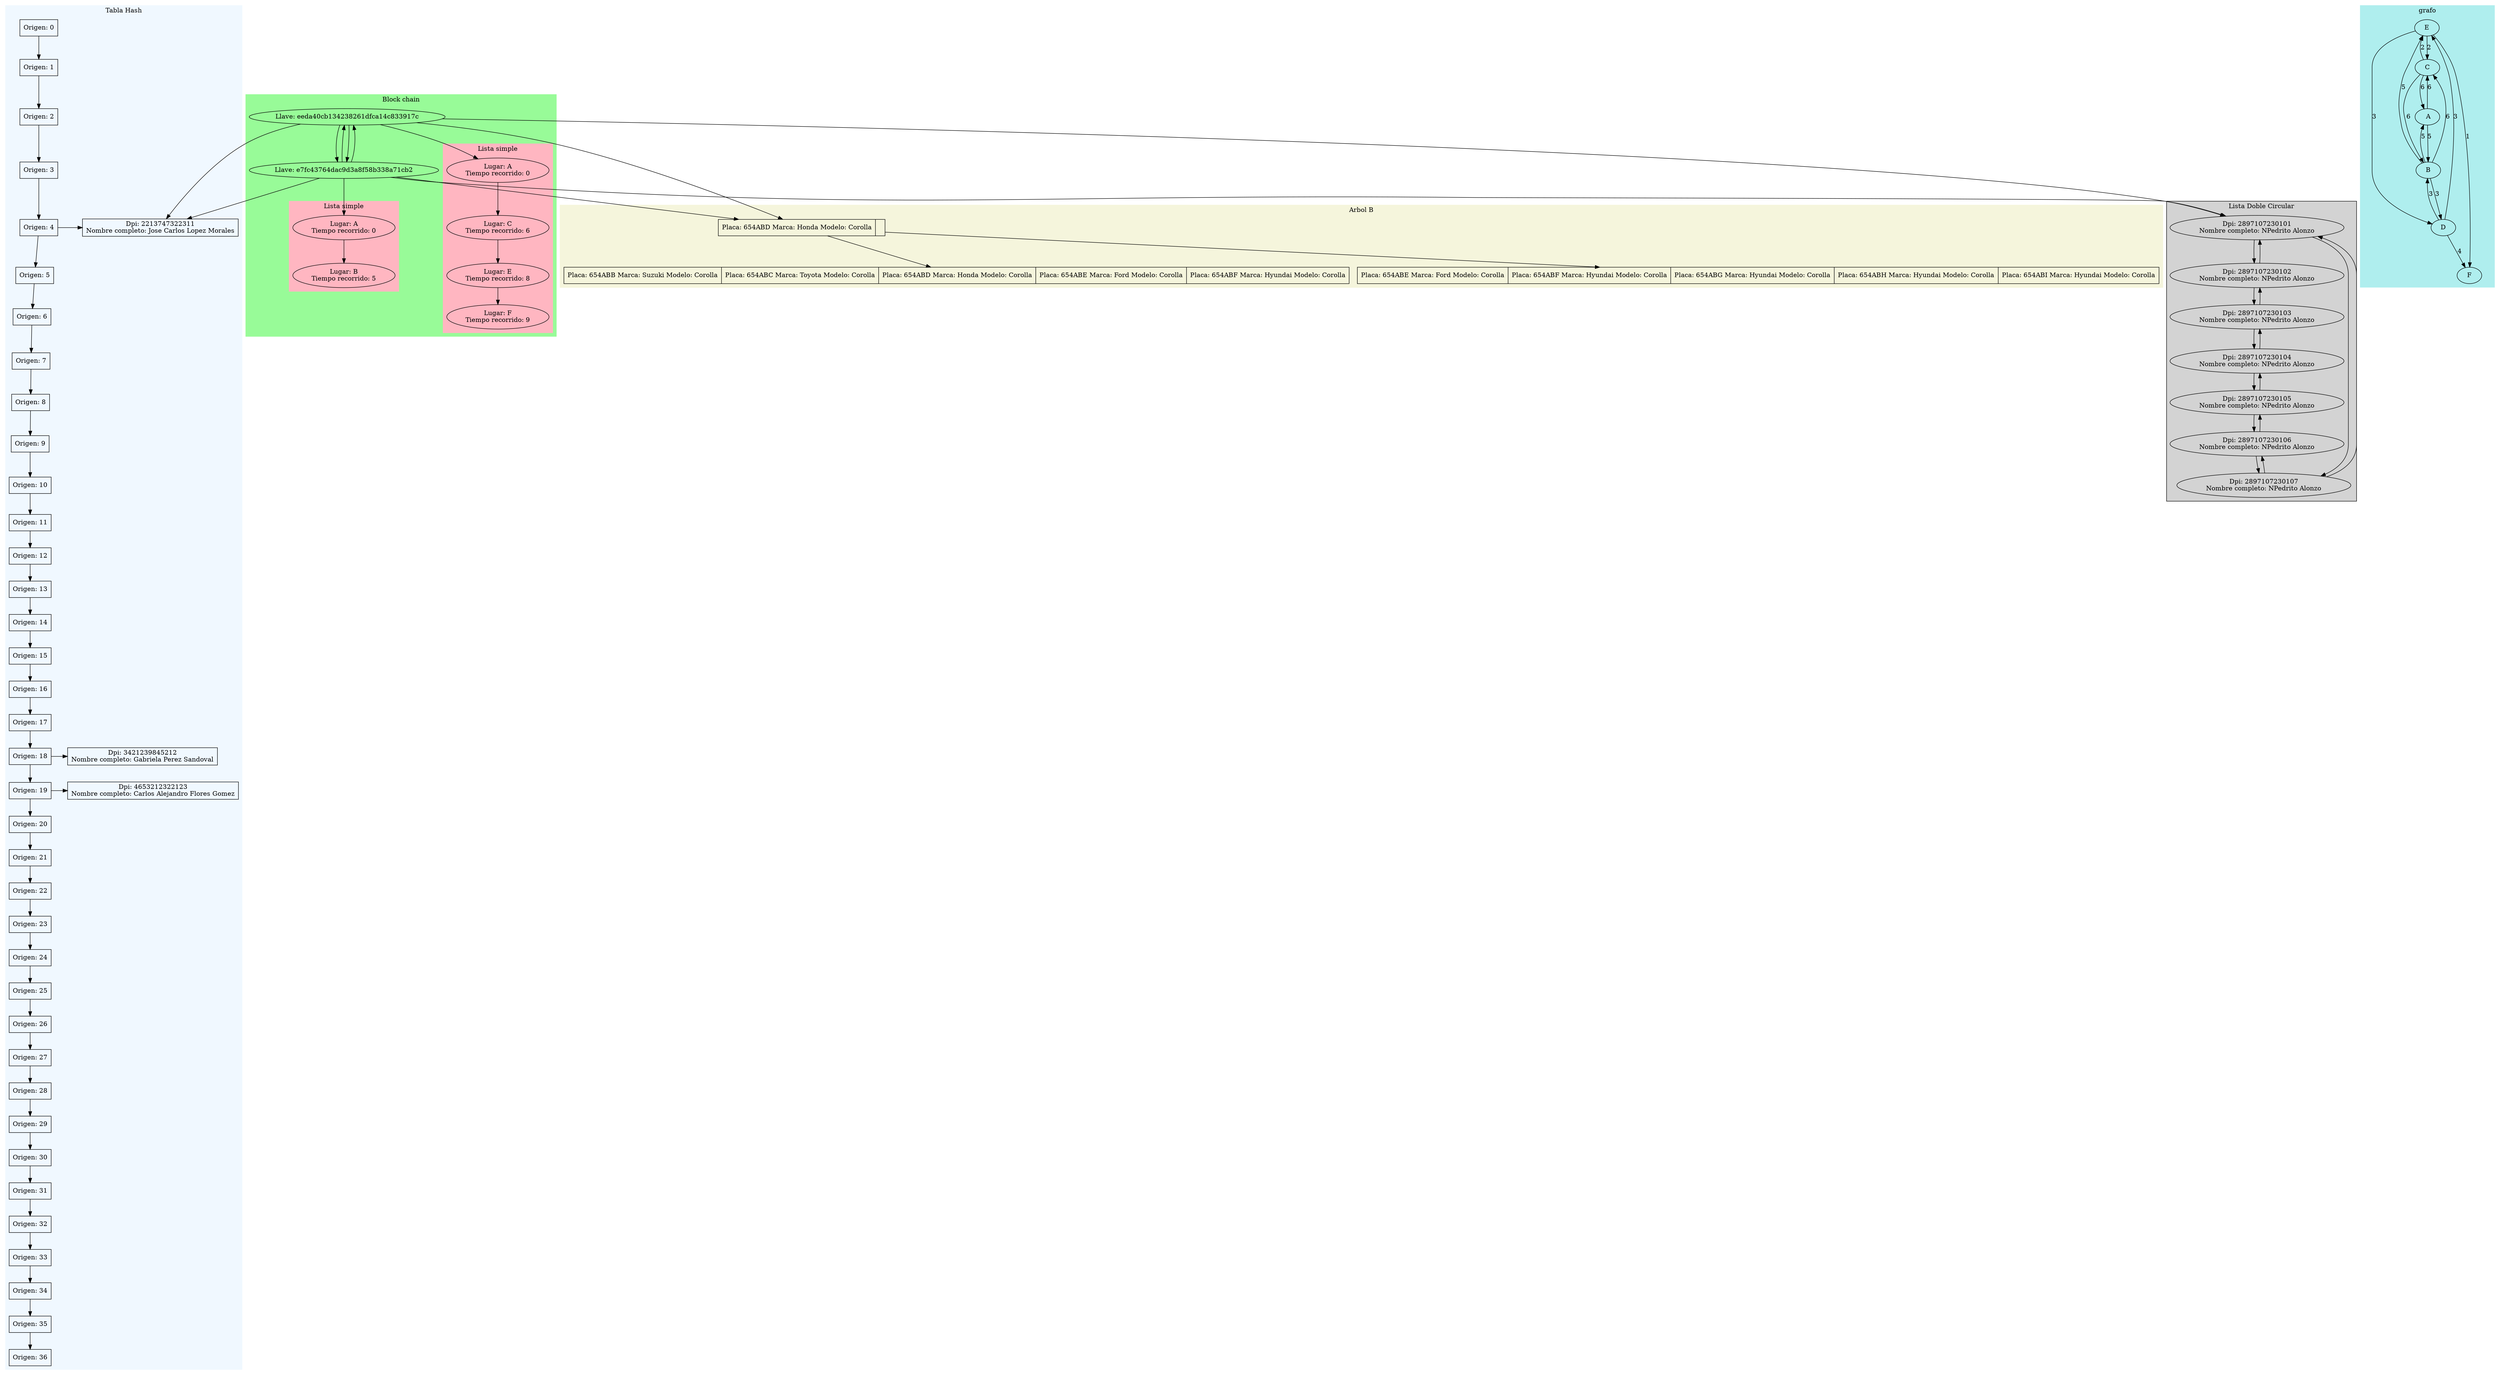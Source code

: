 digraph BlockChain{
subgraph cluster_hash{
style = filled
color=aliceblue
label="Tabla Hash"
0 [ shape = box label = "Origen: 0" ]
0 -> 1
1 [ shape = box label = "Origen: 1" ]
1 -> 2
2 [ shape = box label = "Origen: 2" ]
2 -> 3
3 [ shape = box label = "Origen: 3" ]
3 -> 4
4 [ shape = box label = "Origen: 4" ]
4 -> "2213747322311"
"2213747322311" [shape = box label = "Dpi: 2213747322311
Nombre completo: Jose Carlos Lopez Morales"]
{rank = same; 4; "2213747322311"; }
4 -> 5
5 [ shape = box label = "Origen: 5" ]
5 -> 6
6 [ shape = box label = "Origen: 6" ]
6 -> 7
7 [ shape = box label = "Origen: 7" ]
7 -> 8
8 [ shape = box label = "Origen: 8" ]
8 -> 9
9 [ shape = box label = "Origen: 9" ]
9 -> 10
10 [ shape = box label = "Origen: 10" ]
10 -> 11
11 [ shape = box label = "Origen: 11" ]
11 -> 12
12 [ shape = box label = "Origen: 12" ]
12 -> 13
13 [ shape = box label = "Origen: 13" ]
13 -> 14
14 [ shape = box label = "Origen: 14" ]
14 -> 15
15 [ shape = box label = "Origen: 15" ]
15 -> 16
16 [ shape = box label = "Origen: 16" ]
16 -> 17
17 [ shape = box label = "Origen: 17" ]
17 -> 18
18 [ shape = box label = "Origen: 18" ]
18 -> "3421239845212"
"3421239845212" [shape = box label = "Dpi: 3421239845212
Nombre completo: Gabriela Perez Sandoval"]
{rank = same; 18; "3421239845212"; }
18 -> 19
19 [ shape = box label = "Origen: 19" ]
19 -> "4653212322123"
"4653212322123" [shape = box label = "Dpi: 4653212322123
Nombre completo: Carlos Alejandro Flores Gomez"]
{rank = same; 19; "4653212322123"; }
19 -> 20
20 [ shape = box label = "Origen: 20" ]
20 -> 21
21 [ shape = box label = "Origen: 21" ]
21 -> 22
22 [ shape = box label = "Origen: 22" ]
22 -> 23
23 [ shape = box label = "Origen: 23" ]
23 -> 24
24 [ shape = box label = "Origen: 24" ]
24 -> 25
25 [ shape = box label = "Origen: 25" ]
25 -> 26
26 [ shape = box label = "Origen: 26" ]
26 -> 27
27 [ shape = box label = "Origen: 27" ]
27 -> 28
28 [ shape = box label = "Origen: 28" ]
28 -> 29
29 [ shape = box label = "Origen: 29" ]
29 -> 30
30 [ shape = box label = "Origen: 30" ]
30 -> 31
31 [ shape = box label = "Origen: 31" ]
31 -> 32
32 [ shape = box label = "Origen: 32" ]
32 -> 33
33 [ shape = box label = "Origen: 33" ]
33 -> 34
34 [ shape = box label = "Origen: 34" ]
34 -> 35
35 [ shape = box label = "Origen: 35" ]
35 -> 36
36 [ shape = box label = "Origen: 36" ]
}
subgraph cluster_doble{
style=filled
label="Lista Doble Circular"
Color=aquamarine
"2897107230101" [label = "Dpi: 2897107230101
Nombre completo: NPedrito Alonzo"]
"2897107230101" -> "2897107230102"
"2897107230102" [label = "Dpi: 2897107230102
Nombre completo: NPedrito Alonzo"]
"2897107230102" -> "2897107230103"
"2897107230103" [label = "Dpi: 2897107230103
Nombre completo: NPedrito Alonzo"]
"2897107230103" -> "2897107230104"
"2897107230104" [label = "Dpi: 2897107230104
Nombre completo: NPedrito Alonzo"]
"2897107230104" -> "2897107230105"
"2897107230105" [label = "Dpi: 2897107230105
Nombre completo: NPedrito Alonzo"]
"2897107230105" -> "2897107230106"
"2897107230106" [label = "Dpi: 2897107230106
Nombre completo: NPedrito Alonzo"]
"2897107230106" -> "2897107230107"
"2897107230107" [label = "Dpi: 2897107230107
Nombre completo: NPedrito Alonzo"]
"2897107230107" -> "2897107230101"
"2897107230101" -> "2897107230107"
"2897107230107" -> "2897107230106"
"2897107230106" -> "2897107230105"
"2897107230105" -> "2897107230104"
"2897107230104" -> "2897107230103"
"2897107230103" -> "2897107230102"
"2897107230102" -> "2897107230101"
}
subgraph cluster_arbolB{
style=filled
label="Arbol B"
color=beige
"Estructuras.NodoAB@3cb23549" [shape = record label = "<654ABD>Placa: 654ABD
 Marca: Honda
 Modelo: Corolla|"]
"Estructuras.NodoAB@3cb23549" -> "Estructuras.NodoAB@367f4a37"
"Estructuras.NodoAB@367f4a37" [shape = record label = "<654ABB>Placa: 654ABB
 Marca: Suzuki
 Modelo: Corolla|<654ABC>Placa: 654ABC
 Marca: Toyota
 Modelo: Corolla|<654ABD>Placa: 654ABD
 Marca: Honda
 Modelo: Corolla|<654ABE>Placa: 654ABE
 Marca: Ford
 Modelo: Corolla|<654ABF>Placa: 654ABF
 Marca: Hyundai
 Modelo: Corolla"]
"Estructuras.NodoAB@3cb23549" -> "Estructuras.NodoAB@17a4843d"
"Estructuras.NodoAB@17a4843d" [shape = record label = "<654ABE>Placa: 654ABE
 Marca: Ford
 Modelo: Corolla|<654ABF>Placa: 654ABF
 Marca: Hyundai
 Modelo: Corolla|<654ABG>Placa: 654ABG
 Marca: Hyundai
 Modelo: Corolla|<654ABH>Placa: 654ABH
 Marca: Hyundai
 Modelo: Corolla|<654ABI>Placa: 654ABI
 Marca: Hyundai
 Modelo: Corolla"]
}
subgraph cluster_block{label="Block chain"style=filled
color=palegreen"Estructuras.NodoL@62d3180d" [label = "Llave: eeda40cb134238261dfca14c833917c"]
"Estructuras.NodoL@62d3180d" -> "Estructuras.NodoL@4fe66163"
"Estructuras.NodoL@62d3180d" -> "2213747322311"
"Estructuras.NodoL@62d3180d" -> "2897107230101"
"Estructuras.NodoL@62d3180d" -> "Estructuras.NodoAB@3cb23549"
"Estructuras.NodoL@62d3180d" -> "Estructuras.NodoLS@384a45a"
subgraph cluster_0{
color=lightpink
style=filled
label="Lista simple""Estructuras.NodoLS@384a45a" [label = "Lugar: A
Tiempo recorrido: 0"]
"Estructuras.NodoLS@384a45a" -> "Estructuras.NodoLS@30b25d7b"
"Estructuras.NodoLS@30b25d7b" [label = "Lugar: C
Tiempo recorrido: 6"]
"Estructuras.NodoLS@30b25d7b" -> "Estructuras.NodoLS@4adb3810"
"Estructuras.NodoLS@4adb3810" [label = "Lugar: E
Tiempo recorrido: 8"]
"Estructuras.NodoLS@4adb3810" -> "Estructuras.NodoLS@36caa551"
"Estructuras.NodoLS@36caa551" [label = "Lugar: F
Tiempo recorrido: 9"]
}"Estructuras.NodoL@4fe66163" [label = "Llave: e7fc43764dac9d3a8f58b338a71cb2"]
"Estructuras.NodoL@4fe66163" -> "Estructuras.NodoL@62d3180d"
"Estructuras.NodoL@4fe66163" -> "2213747322311"
"Estructuras.NodoL@4fe66163" -> "2897107230101"
"Estructuras.NodoL@4fe66163" -> "Estructuras.NodoAB@3cb23549"
"Estructuras.NodoL@4fe66163" -> "Estructuras.NodoLS@10ca61a6"
subgraph cluster_1{
color=lightpink
style=filled
label="Lista simple""Estructuras.NodoLS@10ca61a6" [label = "Lugar: A
Tiempo recorrido: 0"]
"Estructuras.NodoLS@10ca61a6" -> "Estructuras.NodoLS@3231bf41"
"Estructuras.NodoLS@3231bf41" [label = "Lugar: B
Tiempo recorrido: 5"]
}"Estructuras.NodoL@62d3180d" -> "Estructuras.NodoL@4fe66163"
"Estructuras.NodoL@4fe66163" -> "Estructuras.NodoL@62d3180d"
}
subgraph cluster_grafo{
label="grafo"
style=filled
color=paleturquoise
"E" [ label = " E" ]
"C" [ label = "C" ]
"E" -> "C" [ label = "2"]
"D" [ label = "D" ]
"E" -> "D" [ label = "3"]
"F" [ label = "F" ]
"E" -> "F" [ label = "1"]
"D" [ label = " D" ]
"B" [ label = "B" ]
"D" -> "B" [ label = "3"]
"E" [ label = "E" ]
"D" -> "E" [ label = "3"]
"F" [ label = "F" ]
"D" -> "F" [ label = "4"]
"C" [ label = " C" ]
"A" [ label = "A" ]
"C" -> "A" [ label = "6"]
"B" [ label = "B" ]
"C" -> "B" [ label = "6"]
"E" [ label = "E" ]
"C" -> "E" [ label = "2"]
"B" [ label = " B" ]
"A" [ label = "A" ]
"B" -> "A" [ label = "5"]
"C" [ label = "C" ]
"B" -> "C" [ label = "6"]
"D" [ label = "D" ]
"B" -> "D" [ label = "3"]
"E" [ label = "E" ]
"B" -> "E" [ label = "5"]
"A" [ label = " A" ]
"B" [ label = "B" ]
"A" -> "B" [ label = "5"]
"C" [ label = "C" ]
"A" -> "C" [ label = "6"]
}}